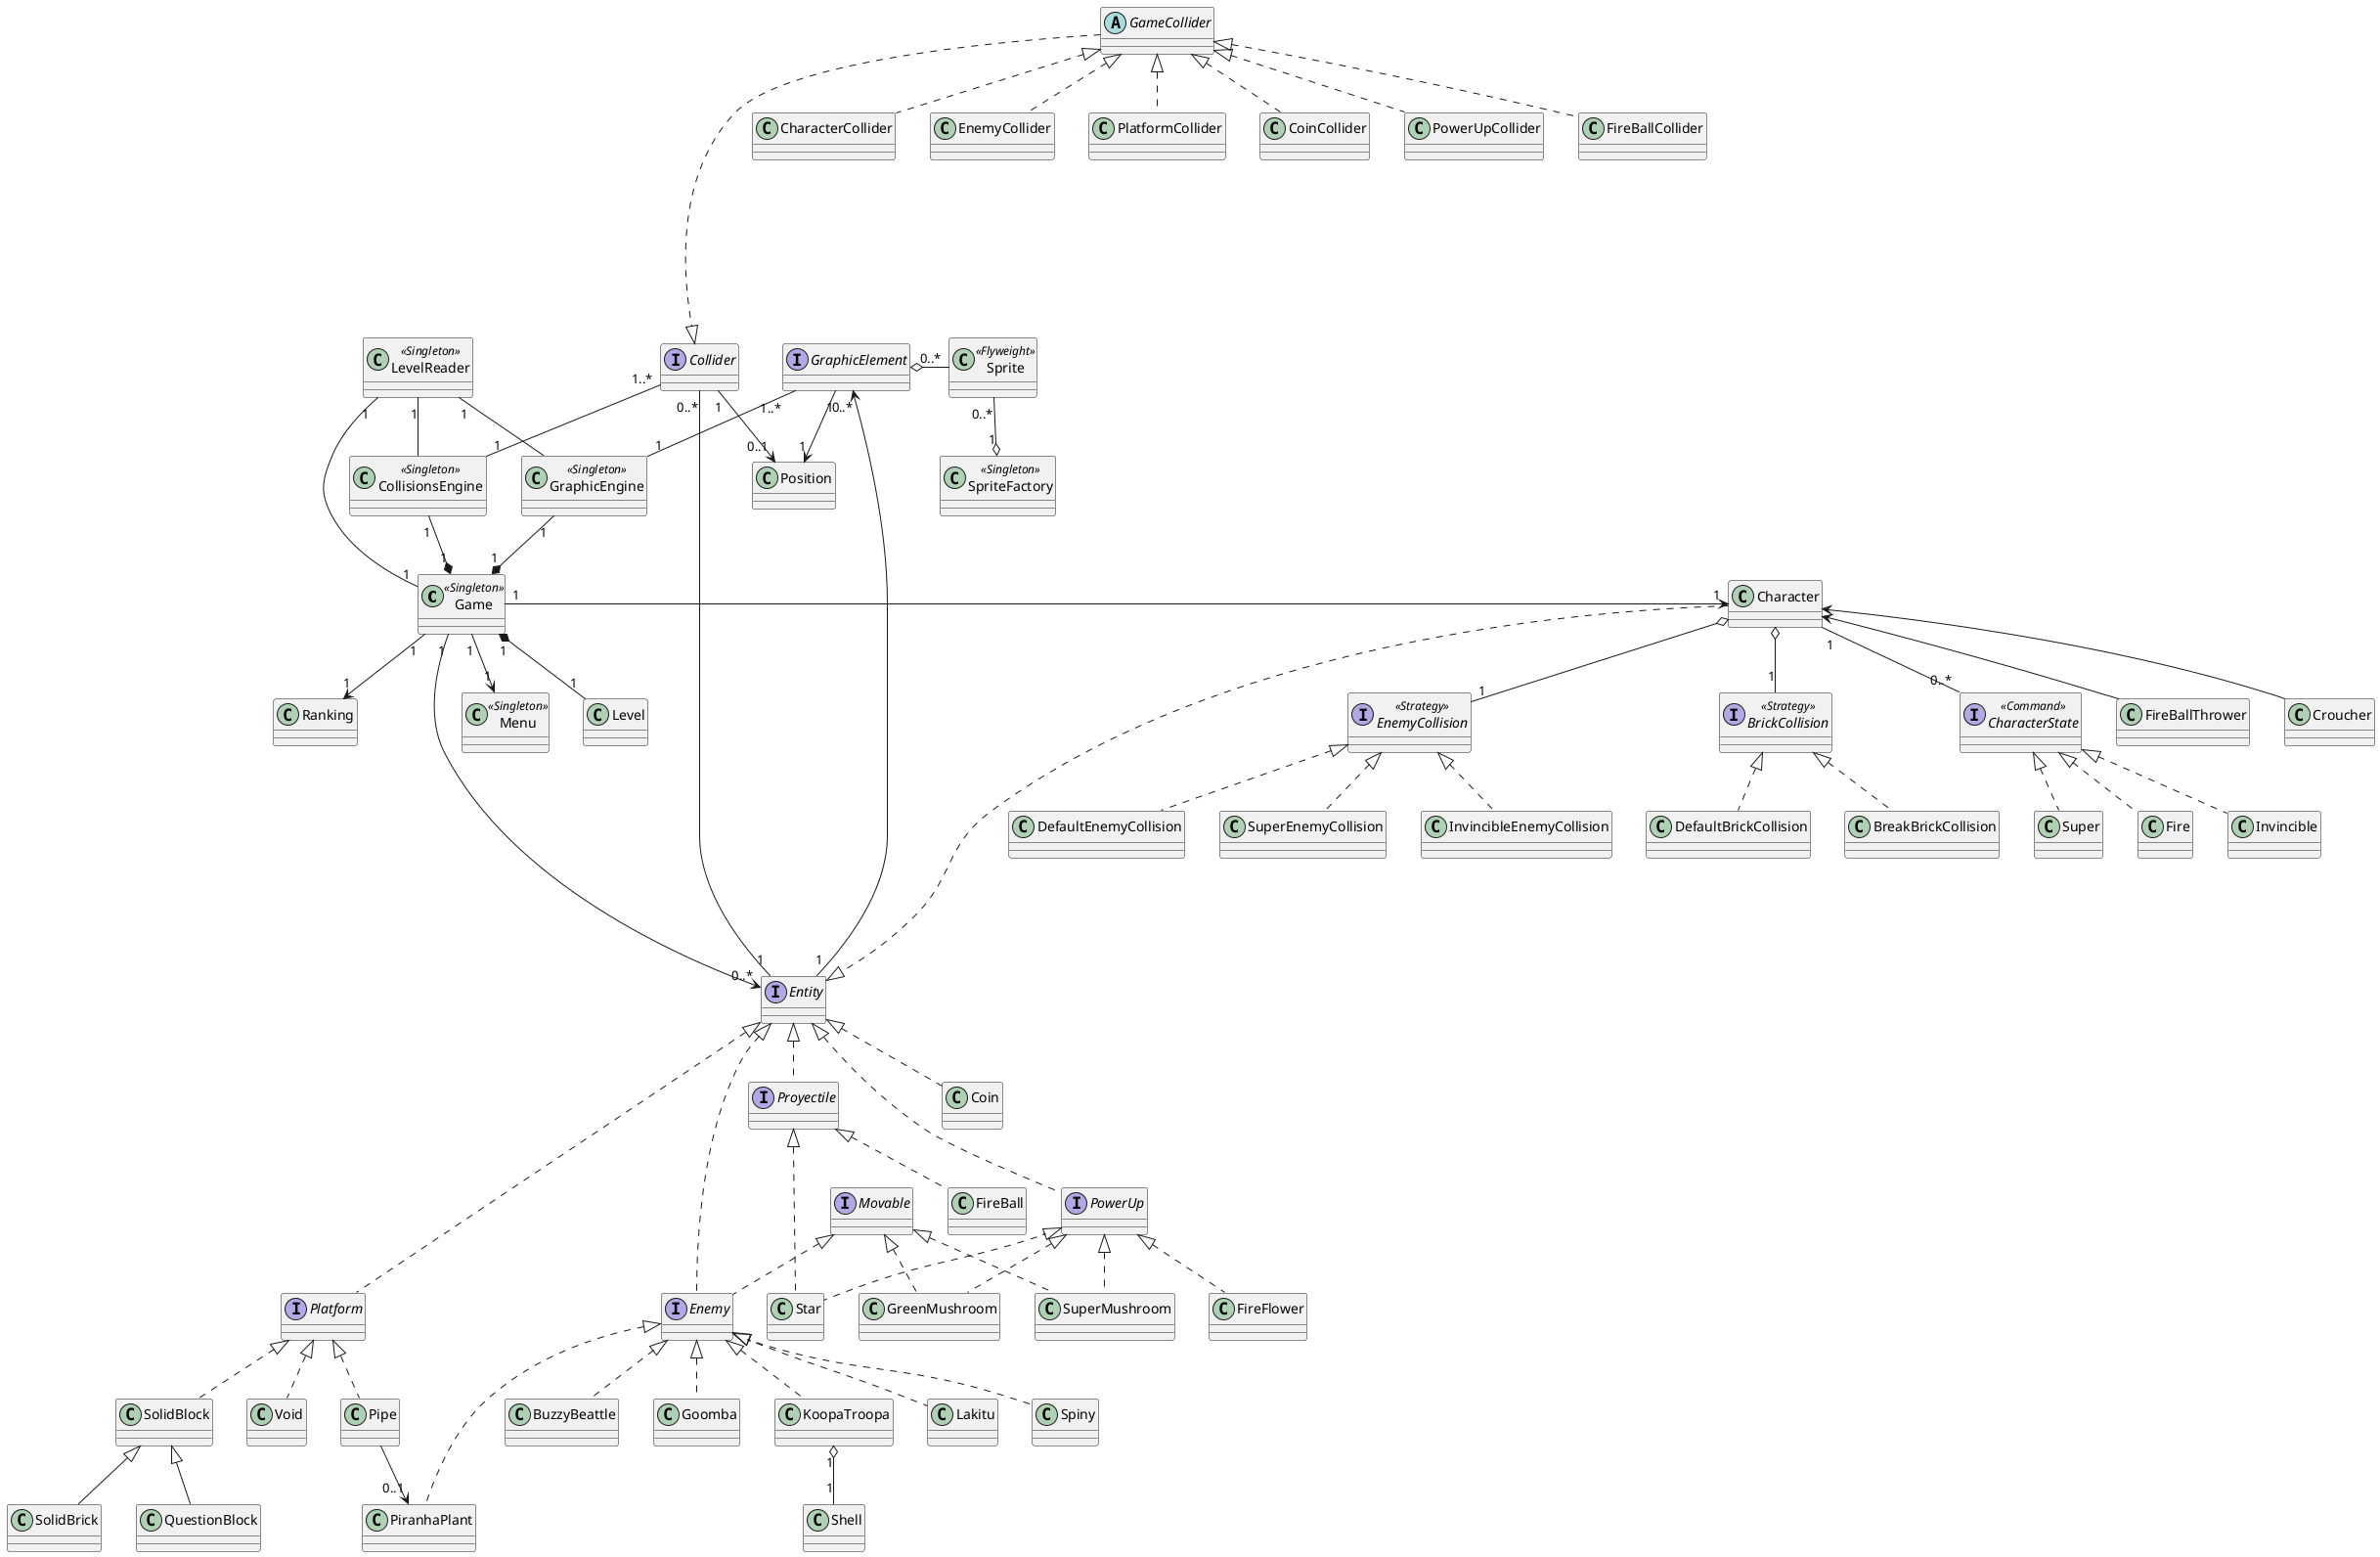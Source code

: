 @startuml
' # JUEGO #
'
class Game <<Singleton>>
class Menu <<Singleton>>
class CollisionsEngine <<Singleton>>
class GraphicEngine <<Singleton>>
class LevelReader <<Singleton>>
Game "1" --> "1" Menu
Game "1" *-- "1" Level
Game "1" -r---> "1" Character
Game "1" *-u- "1" GraphicEngine
Game "1" *-u- "1" CollisionsEngine
Game "1" --> "1" Ranking
Game "1" -u- "1" LevelReader
Game "1" --> "0..*" Entity
LevelReader "1" -- CollisionsEngine
LevelReader "1" -- GraphicEngine

' # ENTIDAD #
'
interface Entity
Entity "1" ---u-> "0..*" GraphicElement
Entity "1" ---u- "0..*" Collider

' # GRAFICA #
'
interface GraphicElement
class SpriteFactory <<Singleton>>
class Sprite <<Flyweight>>
Sprite "0..*" --o "1" SpriteFactory
GraphicElement o-r- "0..*" Sprite
GraphicElement "1..*" -- "1" GraphicEngine
GraphicElement "1" --> "1" Position

' # COLLISIONS #
'
interface Collider
abstract class GameCollider
Collider "1" --> "0..1" Position
Collider "1..*" -- "1" CollisionsEngine
GameCollider .....|> Collider
CharacterCollider .u.|> GameCollider
EnemyCollider .u.|> GameCollider
PlatformCollider .u.|> GameCollider
CoinCollider .u.|> GameCollider
PowerUpCollider .u.|> GameCollider
FireBallCollider .u.|> GameCollider

' # PERSONAJE #
'
interface CharacterState <<Command>>
class Character
Character ..d...|> Entity
Character "1" -- "0..*" CharacterState
Super .u.|> CharacterState
Fire .u.|> CharacterState
Invincible .u.|> CharacterState
interface EnemyCollision <<Strategy>>
interface BrickCollision <<Strategy>>
class FireBallThrower
class Croucher
Character <-d- FireBallThrower
Character <-d- Croucher
DefaultBrickCollision .u.|> BrickCollision
BreakBrickCollision .u.|> BrickCollision
DefaultEnemyCollision .u.|> EnemyCollision
SuperEnemyCollision .u.|> EnemyCollision
InvincibleEnemyCollision .u.|> EnemyCollision
Character o-d- "1" EnemyCollision
Character o-d- "1" BrickCollision

' # NIVEL #
'
interface Platform
interface Enemy
interface PowerUp
class Coin
Platform ...u.|> Entity
Enemy ..u.|> Entity
PowerUp ..u.|> Entity
Coin .u.|> Entity

' # ENEMIGOS #
'

Goomba .u.|> Enemy
KoopaTroopa .u.|> Enemy
KoopaTroopa "1" o-- "1" Shell
PiranhaPlant .u.|> Enemy
Lakitu .u.|> Enemy
Spiny .u.|> Enemy
BuzzyBeattle .u.|> Enemy
Pipe --> "0..1" PiranhaPlant

' # PLATAFORMAS #
'
Void .u.|> Platform
SolidBlock .u.|> Platform
SolidBrick -u-|> SolidBlock
QuestionBlock -u-|> SolidBlock
Pipe .u.|> Platform

' # POWERUPS #
'
SuperMushroom .u.|> PowerUp
FireFlower .u.|> PowerUp
Star .u.|> PowerUp
GreenMushroom .u.|> PowerUp

' # PROYECTIL #
'
interface Proyectile
Proyectile .u.|> Entity
FireBall .u.|> Proyectile
Star .u.|> Proyectile

' # MOVABLE #
interface Movable
Enemy .u.|> Movable
GreenMushroom .u.|> Movable
SuperMushroom .u.|> Movable

' # FORMATTING #
'
@enduml
